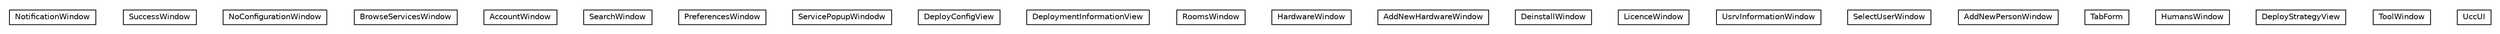 #!/usr/local/bin/dot
#
# Class diagram 
# Generated by UMLGraph version R5_6-24-gf6e263 (http://www.umlgraph.org/)
#

digraph G {
	edge [fontname="Helvetica",fontsize=10,labelfontname="Helvetica",labelfontsize=10];
	node [fontname="Helvetica",fontsize=10,shape=plaintext];
	nodesep=0.25;
	ranksep=0.5;
	// org.universAAL.ucc.windows.NotificationWindow
	c1492102 [label=<<table title="org.universAAL.ucc.windows.NotificationWindow" border="0" cellborder="1" cellspacing="0" cellpadding="2" port="p" href="./NotificationWindow.html">
		<tr><td><table border="0" cellspacing="0" cellpadding="1">
<tr><td align="center" balign="center"> NotificationWindow </td></tr>
		</table></td></tr>
		</table>>, URL="./NotificationWindow.html", fontname="Helvetica", fontcolor="black", fontsize=10.0];
	// org.universAAL.ucc.windows.SuccessWindow
	c1492103 [label=<<table title="org.universAAL.ucc.windows.SuccessWindow" border="0" cellborder="1" cellspacing="0" cellpadding="2" port="p" href="./SuccessWindow.html">
		<tr><td><table border="0" cellspacing="0" cellpadding="1">
<tr><td align="center" balign="center"> SuccessWindow </td></tr>
		</table></td></tr>
		</table>>, URL="./SuccessWindow.html", fontname="Helvetica", fontcolor="black", fontsize=10.0];
	// org.universAAL.ucc.windows.NoConfigurationWindow
	c1492104 [label=<<table title="org.universAAL.ucc.windows.NoConfigurationWindow" border="0" cellborder="1" cellspacing="0" cellpadding="2" port="p" href="./NoConfigurationWindow.html">
		<tr><td><table border="0" cellspacing="0" cellpadding="1">
<tr><td align="center" balign="center"> NoConfigurationWindow </td></tr>
		</table></td></tr>
		</table>>, URL="./NoConfigurationWindow.html", fontname="Helvetica", fontcolor="black", fontsize=10.0];
	// org.universAAL.ucc.windows.BrowseServicesWindow
	c1492105 [label=<<table title="org.universAAL.ucc.windows.BrowseServicesWindow" border="0" cellborder="1" cellspacing="0" cellpadding="2" port="p" href="./BrowseServicesWindow.html">
		<tr><td><table border="0" cellspacing="0" cellpadding="1">
<tr><td align="center" balign="center"> BrowseServicesWindow </td></tr>
		</table></td></tr>
		</table>>, URL="./BrowseServicesWindow.html", fontname="Helvetica", fontcolor="black", fontsize=10.0];
	// org.universAAL.ucc.windows.AccountWindow
	c1492106 [label=<<table title="org.universAAL.ucc.windows.AccountWindow" border="0" cellborder="1" cellspacing="0" cellpadding="2" port="p" href="./AccountWindow.html">
		<tr><td><table border="0" cellspacing="0" cellpadding="1">
<tr><td align="center" balign="center"> AccountWindow </td></tr>
		</table></td></tr>
		</table>>, URL="./AccountWindow.html", fontname="Helvetica", fontcolor="black", fontsize=10.0];
	// org.universAAL.ucc.windows.SearchWindow
	c1492107 [label=<<table title="org.universAAL.ucc.windows.SearchWindow" border="0" cellborder="1" cellspacing="0" cellpadding="2" port="p" href="./SearchWindow.html">
		<tr><td><table border="0" cellspacing="0" cellpadding="1">
<tr><td align="center" balign="center"> SearchWindow </td></tr>
		</table></td></tr>
		</table>>, URL="./SearchWindow.html", fontname="Helvetica", fontcolor="black", fontsize=10.0];
	// org.universAAL.ucc.windows.PreferencesWindow
	c1492108 [label=<<table title="org.universAAL.ucc.windows.PreferencesWindow" border="0" cellborder="1" cellspacing="0" cellpadding="2" port="p" href="./PreferencesWindow.html">
		<tr><td><table border="0" cellspacing="0" cellpadding="1">
<tr><td align="center" balign="center"> PreferencesWindow </td></tr>
		</table></td></tr>
		</table>>, URL="./PreferencesWindow.html", fontname="Helvetica", fontcolor="black", fontsize=10.0];
	// org.universAAL.ucc.windows.ServicePopupWindodw
	c1492109 [label=<<table title="org.universAAL.ucc.windows.ServicePopupWindodw" border="0" cellborder="1" cellspacing="0" cellpadding="2" port="p" href="./ServicePopupWindodw.html">
		<tr><td><table border="0" cellspacing="0" cellpadding="1">
<tr><td align="center" balign="center"> ServicePopupWindodw </td></tr>
		</table></td></tr>
		</table>>, URL="./ServicePopupWindodw.html", fontname="Helvetica", fontcolor="black", fontsize=10.0];
	// org.universAAL.ucc.windows.DeployConfigView
	c1492110 [label=<<table title="org.universAAL.ucc.windows.DeployConfigView" border="0" cellborder="1" cellspacing="0" cellpadding="2" port="p" href="./DeployConfigView.html">
		<tr><td><table border="0" cellspacing="0" cellpadding="1">
<tr><td align="center" balign="center"> DeployConfigView </td></tr>
		</table></td></tr>
		</table>>, URL="./DeployConfigView.html", fontname="Helvetica", fontcolor="black", fontsize=10.0];
	// org.universAAL.ucc.windows.DeploymentInformationView
	c1492111 [label=<<table title="org.universAAL.ucc.windows.DeploymentInformationView" border="0" cellborder="1" cellspacing="0" cellpadding="2" port="p" href="./DeploymentInformationView.html">
		<tr><td><table border="0" cellspacing="0" cellpadding="1">
<tr><td align="center" balign="center"> DeploymentInformationView </td></tr>
		</table></td></tr>
		</table>>, URL="./DeploymentInformationView.html", fontname="Helvetica", fontcolor="black", fontsize=10.0];
	// org.universAAL.ucc.windows.RoomsWindow
	c1492112 [label=<<table title="org.universAAL.ucc.windows.RoomsWindow" border="0" cellborder="1" cellspacing="0" cellpadding="2" port="p" href="./RoomsWindow.html">
		<tr><td><table border="0" cellspacing="0" cellpadding="1">
<tr><td align="center" balign="center"> RoomsWindow </td></tr>
		</table></td></tr>
		</table>>, URL="./RoomsWindow.html", fontname="Helvetica", fontcolor="black", fontsize=10.0];
	// org.universAAL.ucc.windows.HardwareWindow
	c1492113 [label=<<table title="org.universAAL.ucc.windows.HardwareWindow" border="0" cellborder="1" cellspacing="0" cellpadding="2" port="p" href="./HardwareWindow.html">
		<tr><td><table border="0" cellspacing="0" cellpadding="1">
<tr><td align="center" balign="center"> HardwareWindow </td></tr>
		</table></td></tr>
		</table>>, URL="./HardwareWindow.html", fontname="Helvetica", fontcolor="black", fontsize=10.0];
	// org.universAAL.ucc.windows.AddNewHardwareWindow
	c1492114 [label=<<table title="org.universAAL.ucc.windows.AddNewHardwareWindow" border="0" cellborder="1" cellspacing="0" cellpadding="2" port="p" href="./AddNewHardwareWindow.html">
		<tr><td><table border="0" cellspacing="0" cellpadding="1">
<tr><td align="center" balign="center"> AddNewHardwareWindow </td></tr>
		</table></td></tr>
		</table>>, URL="./AddNewHardwareWindow.html", fontname="Helvetica", fontcolor="black", fontsize=10.0];
	// org.universAAL.ucc.windows.DeinstallWindow
	c1492115 [label=<<table title="org.universAAL.ucc.windows.DeinstallWindow" border="0" cellborder="1" cellspacing="0" cellpadding="2" port="p" href="./DeinstallWindow.html">
		<tr><td><table border="0" cellspacing="0" cellpadding="1">
<tr><td align="center" balign="center"> DeinstallWindow </td></tr>
		</table></td></tr>
		</table>>, URL="./DeinstallWindow.html", fontname="Helvetica", fontcolor="black", fontsize=10.0];
	// org.universAAL.ucc.windows.LicenceWindow
	c1492116 [label=<<table title="org.universAAL.ucc.windows.LicenceWindow" border="0" cellborder="1" cellspacing="0" cellpadding="2" port="p" href="./LicenceWindow.html">
		<tr><td><table border="0" cellspacing="0" cellpadding="1">
<tr><td align="center" balign="center"> LicenceWindow </td></tr>
		</table></td></tr>
		</table>>, URL="./LicenceWindow.html", fontname="Helvetica", fontcolor="black", fontsize=10.0];
	// org.universAAL.ucc.windows.UsrvInformationWindow
	c1492117 [label=<<table title="org.universAAL.ucc.windows.UsrvInformationWindow" border="0" cellborder="1" cellspacing="0" cellpadding="2" port="p" href="./UsrvInformationWindow.html">
		<tr><td><table border="0" cellspacing="0" cellpadding="1">
<tr><td align="center" balign="center"> UsrvInformationWindow </td></tr>
		</table></td></tr>
		</table>>, URL="./UsrvInformationWindow.html", fontname="Helvetica", fontcolor="black", fontsize=10.0];
	// org.universAAL.ucc.windows.SelectUserWindow
	c1492118 [label=<<table title="org.universAAL.ucc.windows.SelectUserWindow" border="0" cellborder="1" cellspacing="0" cellpadding="2" port="p" href="./SelectUserWindow.html">
		<tr><td><table border="0" cellspacing="0" cellpadding="1">
<tr><td align="center" balign="center"> SelectUserWindow </td></tr>
		</table></td></tr>
		</table>>, URL="./SelectUserWindow.html", fontname="Helvetica", fontcolor="black", fontsize=10.0];
	// org.universAAL.ucc.windows.AddNewPersonWindow
	c1492119 [label=<<table title="org.universAAL.ucc.windows.AddNewPersonWindow" border="0" cellborder="1" cellspacing="0" cellpadding="2" port="p" href="./AddNewPersonWindow.html">
		<tr><td><table border="0" cellspacing="0" cellpadding="1">
<tr><td align="center" balign="center"> AddNewPersonWindow </td></tr>
		</table></td></tr>
		</table>>, URL="./AddNewPersonWindow.html", fontname="Helvetica", fontcolor="black", fontsize=10.0];
	// org.universAAL.ucc.windows.TabForm
	c1492120 [label=<<table title="org.universAAL.ucc.windows.TabForm" border="0" cellborder="1" cellspacing="0" cellpadding="2" port="p" href="./TabForm.html">
		<tr><td><table border="0" cellspacing="0" cellpadding="1">
<tr><td align="center" balign="center"> TabForm </td></tr>
		</table></td></tr>
		</table>>, URL="./TabForm.html", fontname="Helvetica", fontcolor="black", fontsize=10.0];
	// org.universAAL.ucc.windows.HumansWindow
	c1492121 [label=<<table title="org.universAAL.ucc.windows.HumansWindow" border="0" cellborder="1" cellspacing="0" cellpadding="2" port="p" href="./HumansWindow.html">
		<tr><td><table border="0" cellspacing="0" cellpadding="1">
<tr><td align="center" balign="center"> HumansWindow </td></tr>
		</table></td></tr>
		</table>>, URL="./HumansWindow.html", fontname="Helvetica", fontcolor="black", fontsize=10.0];
	// org.universAAL.ucc.windows.DeployStrategyView
	c1492122 [label=<<table title="org.universAAL.ucc.windows.DeployStrategyView" border="0" cellborder="1" cellspacing="0" cellpadding="2" port="p" href="./DeployStrategyView.html">
		<tr><td><table border="0" cellspacing="0" cellpadding="1">
<tr><td align="center" balign="center"> DeployStrategyView </td></tr>
		</table></td></tr>
		</table>>, URL="./DeployStrategyView.html", fontname="Helvetica", fontcolor="black", fontsize=10.0];
	// org.universAAL.ucc.windows.ToolWindow
	c1492123 [label=<<table title="org.universAAL.ucc.windows.ToolWindow" border="0" cellborder="1" cellspacing="0" cellpadding="2" port="p" href="./ToolWindow.html">
		<tr><td><table border="0" cellspacing="0" cellpadding="1">
<tr><td align="center" balign="center"> ToolWindow </td></tr>
		</table></td></tr>
		</table>>, URL="./ToolWindow.html", fontname="Helvetica", fontcolor="black", fontsize=10.0];
	// org.universAAL.ucc.windows.UccUI
	c1492124 [label=<<table title="org.universAAL.ucc.windows.UccUI" border="0" cellborder="1" cellspacing="0" cellpadding="2" port="p" href="./UccUI.html">
		<tr><td><table border="0" cellspacing="0" cellpadding="1">
<tr><td align="center" balign="center"> UccUI </td></tr>
		</table></td></tr>
		</table>>, URL="./UccUI.html", fontname="Helvetica", fontcolor="black", fontsize=10.0];
}

